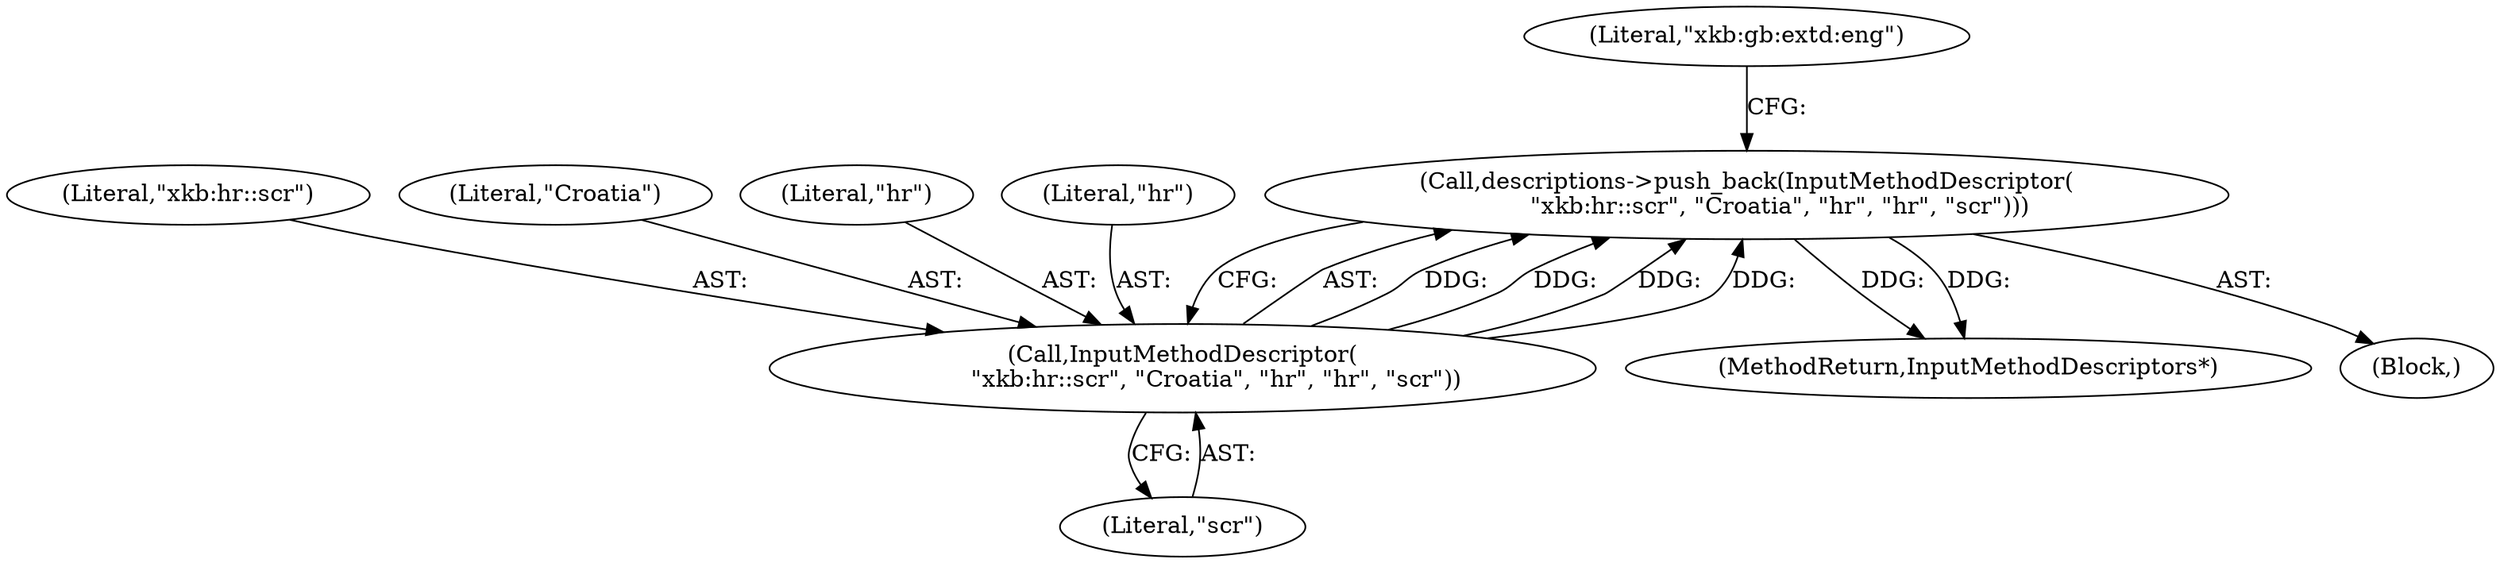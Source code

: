 digraph "1_Chrome_dc7b094a338c6c521f918f478e993f0f74bbea0d_12@del" {
"1000467" [label="(Call,descriptions->push_back(InputMethodDescriptor(\n         \"xkb:hr::scr\", \"Croatia\", \"hr\", \"hr\", \"scr\")))"];
"1000468" [label="(Call,InputMethodDescriptor(\n         \"xkb:hr::scr\", \"Croatia\", \"hr\", \"hr\", \"scr\"))"];
"1000469" [label="(Literal,\"xkb:hr::scr\")"];
"1000468" [label="(Call,InputMethodDescriptor(\n         \"xkb:hr::scr\", \"Croatia\", \"hr\", \"hr\", \"scr\"))"];
"1000581" [label="(MethodReturn,InputMethodDescriptors*)"];
"1000467" [label="(Call,descriptions->push_back(InputMethodDescriptor(\n         \"xkb:hr::scr\", \"Croatia\", \"hr\", \"hr\", \"scr\")))"];
"1000470" [label="(Literal,\"Croatia\")"];
"1000476" [label="(Literal,\"xkb:gb:extd:eng\")"];
"1000471" [label="(Literal,\"hr\")"];
"1000472" [label="(Literal,\"hr\")"];
"1000473" [label="(Literal,\"scr\")"];
"1000101" [label="(Block,)"];
"1000467" -> "1000101"  [label="AST: "];
"1000467" -> "1000468"  [label="CFG: "];
"1000468" -> "1000467"  [label="AST: "];
"1000476" -> "1000467"  [label="CFG: "];
"1000467" -> "1000581"  [label="DDG: "];
"1000467" -> "1000581"  [label="DDG: "];
"1000468" -> "1000467"  [label="DDG: "];
"1000468" -> "1000467"  [label="DDG: "];
"1000468" -> "1000467"  [label="DDG: "];
"1000468" -> "1000467"  [label="DDG: "];
"1000468" -> "1000473"  [label="CFG: "];
"1000469" -> "1000468"  [label="AST: "];
"1000470" -> "1000468"  [label="AST: "];
"1000471" -> "1000468"  [label="AST: "];
"1000472" -> "1000468"  [label="AST: "];
"1000473" -> "1000468"  [label="AST: "];
}
